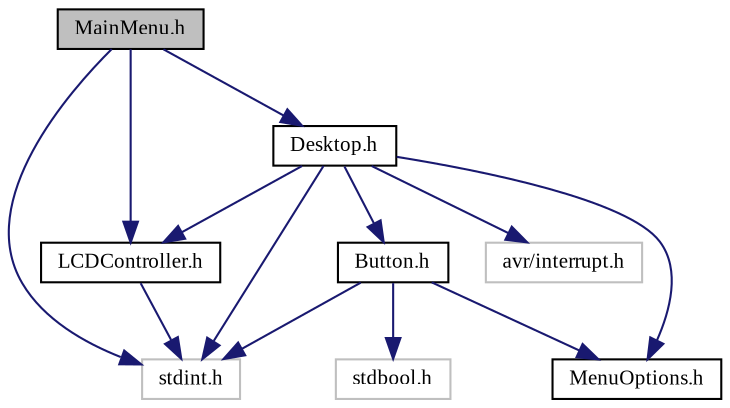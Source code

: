 digraph "MainMenu.h"
{
  edge [fontname="TimesNewRoman",fontsize="10",labelfontname="TimesNewRoman",labelfontsize="10"];
  node [fontname="TimesNewRoman",fontsize="10",shape=record];
  Node0 [label="MainMenu.h",height=0.2,width=0.4,color="black", fillcolor="grey75", style="filled", fontcolor="black"];
  Node0 -> Node1 [color="midnightblue",fontsize="10",style="solid",fontname="TimesNewRoman"];
  Node1 [label="stdint.h",height=0.2,width=0.4,color="grey75", fillcolor="white", style="filled"];
  Node0 -> Node2 [color="midnightblue",fontsize="10",style="solid",fontname="TimesNewRoman"];
  Node2 [label="Desktop.h",height=0.2,width=0.4,color="black", fillcolor="white", style="filled",URL="$_desktop_8h.html",tooltip="Pulpit z wejsciem menu - header file. "];
  Node2 -> Node1 [color="midnightblue",fontsize="10",style="solid",fontname="TimesNewRoman"];
  Node2 -> Node3 [color="midnightblue",fontsize="10",style="solid",fontname="TimesNewRoman"];
  Node3 [label="avr/interrupt.h",height=0.2,width=0.4,color="grey75", fillcolor="white", style="filled"];
  Node2 -> Node4 [color="midnightblue",fontsize="10",style="solid",fontname="TimesNewRoman"];
  Node4 [label="LCDController.h",height=0.2,width=0.4,color="black", fillcolor="white", style="filled",URL="$_l_c_d_controller_8h.html",tooltip="Kontroler sterownika wyswietlacza BD663474 - header file. "];
  Node4 -> Node1 [color="midnightblue",fontsize="10",style="solid",fontname="TimesNewRoman"];
  Node2 -> Node5 [color="midnightblue",fontsize="10",style="solid",fontname="TimesNewRoman"];
  Node5 [label="Button.h",height=0.2,width=0.4,color="black", fillcolor="white", style="filled",URL="$_button_8h.html",tooltip="Przycisk na ekranie - header file. "];
  Node5 -> Node1 [color="midnightblue",fontsize="10",style="solid",fontname="TimesNewRoman"];
  Node5 -> Node6 [color="midnightblue",fontsize="10",style="solid",fontname="TimesNewRoman"];
  Node6 [label="stdbool.h",height=0.2,width=0.4,color="grey75", fillcolor="white", style="filled"];
  Node5 -> Node7 [color="midnightblue",fontsize="10",style="solid",fontname="TimesNewRoman"];
  Node7 [label="MenuOptions.h",height=0.2,width=0.4,color="black", fillcolor="white", style="filled",URL="$_menu_options_8h.html",tooltip="Plik zawierajacy wszystkie opcje menu - header file. "];
  Node2 -> Node7 [color="midnightblue",fontsize="10",style="solid",fontname="TimesNewRoman"];
  Node0 -> Node4 [color="midnightblue",fontsize="10",style="solid",fontname="TimesNewRoman"];
}
